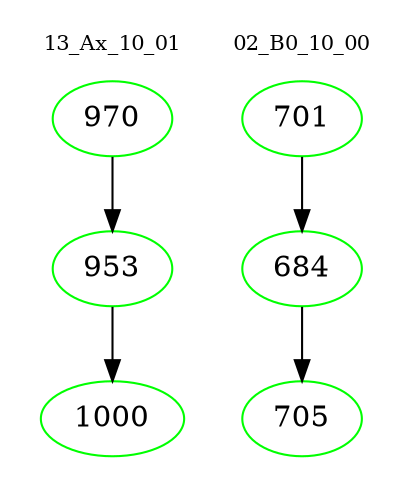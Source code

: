 digraph{
subgraph cluster_0 {
color = white
label = "13_Ax_10_01";
fontsize=10;
T0_970 [label="970", color="green"]
T0_970 -> T0_953 [color="black"]
T0_953 [label="953", color="green"]
T0_953 -> T0_1000 [color="black"]
T0_1000 [label="1000", color="green"]
}
subgraph cluster_1 {
color = white
label = "02_B0_10_00";
fontsize=10;
T1_701 [label="701", color="green"]
T1_701 -> T1_684 [color="black"]
T1_684 [label="684", color="green"]
T1_684 -> T1_705 [color="black"]
T1_705 [label="705", color="green"]
}
}
